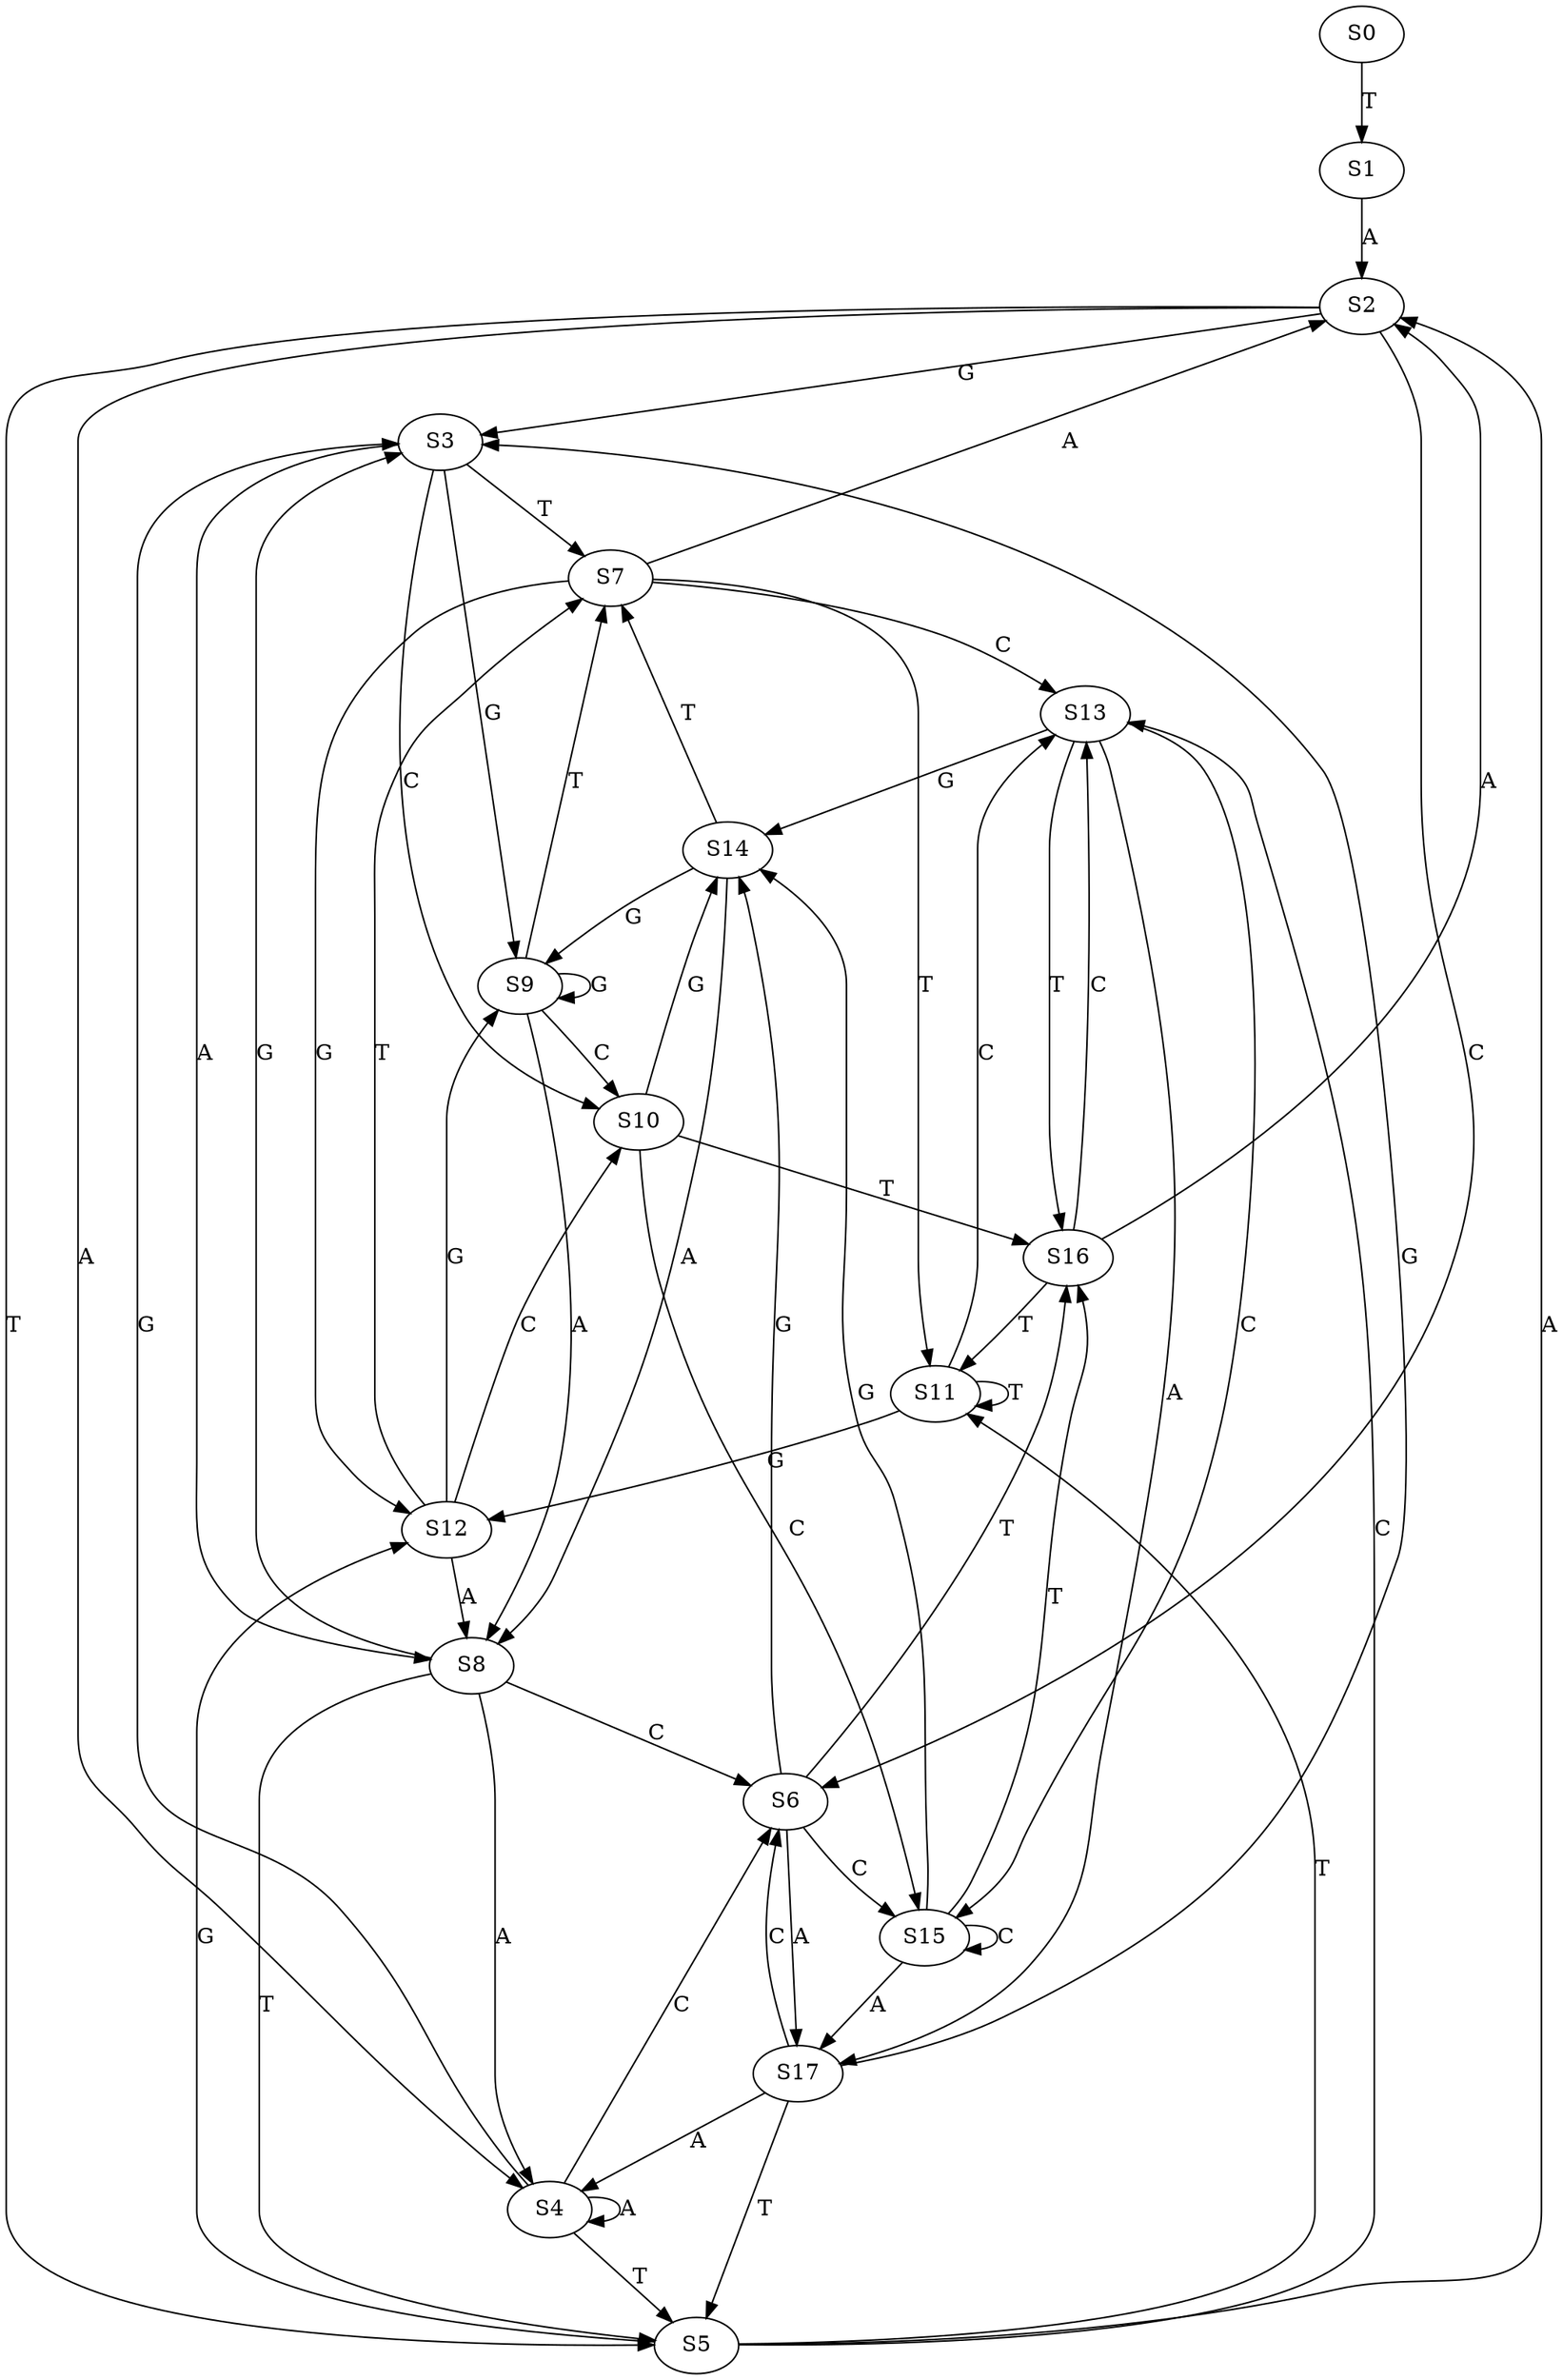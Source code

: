 strict digraph  {
	S0 -> S1 [ label = T ];
	S1 -> S2 [ label = A ];
	S2 -> S3 [ label = G ];
	S2 -> S4 [ label = A ];
	S2 -> S5 [ label = T ];
	S2 -> S6 [ label = C ];
	S3 -> S7 [ label = T ];
	S3 -> S8 [ label = A ];
	S3 -> S9 [ label = G ];
	S3 -> S10 [ label = C ];
	S4 -> S5 [ label = T ];
	S4 -> S4 [ label = A ];
	S4 -> S6 [ label = C ];
	S4 -> S3 [ label = G ];
	S5 -> S11 [ label = T ];
	S5 -> S2 [ label = A ];
	S5 -> S12 [ label = G ];
	S5 -> S13 [ label = C ];
	S6 -> S14 [ label = G ];
	S6 -> S15 [ label = C ];
	S6 -> S16 [ label = T ];
	S6 -> S17 [ label = A ];
	S7 -> S2 [ label = A ];
	S7 -> S12 [ label = G ];
	S7 -> S11 [ label = T ];
	S7 -> S13 [ label = C ];
	S8 -> S6 [ label = C ];
	S8 -> S5 [ label = T ];
	S8 -> S3 [ label = G ];
	S8 -> S4 [ label = A ];
	S9 -> S7 [ label = T ];
	S9 -> S9 [ label = G ];
	S9 -> S10 [ label = C ];
	S9 -> S8 [ label = A ];
	S10 -> S16 [ label = T ];
	S10 -> S14 [ label = G ];
	S10 -> S15 [ label = C ];
	S11 -> S13 [ label = C ];
	S11 -> S12 [ label = G ];
	S11 -> S11 [ label = T ];
	S12 -> S7 [ label = T ];
	S12 -> S10 [ label = C ];
	S12 -> S8 [ label = A ];
	S12 -> S9 [ label = G ];
	S13 -> S15 [ label = C ];
	S13 -> S17 [ label = A ];
	S13 -> S14 [ label = G ];
	S13 -> S16 [ label = T ];
	S14 -> S9 [ label = G ];
	S14 -> S7 [ label = T ];
	S14 -> S8 [ label = A ];
	S15 -> S17 [ label = A ];
	S15 -> S14 [ label = G ];
	S15 -> S16 [ label = T ];
	S15 -> S15 [ label = C ];
	S16 -> S13 [ label = C ];
	S16 -> S2 [ label = A ];
	S16 -> S11 [ label = T ];
	S17 -> S6 [ label = C ];
	S17 -> S4 [ label = A ];
	S17 -> S5 [ label = T ];
	S17 -> S3 [ label = G ];
}
